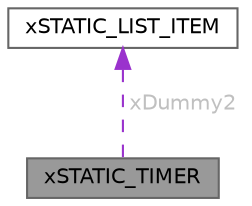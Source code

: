 digraph "xSTATIC_TIMER"
{
 // LATEX_PDF_SIZE
  bgcolor="transparent";
  edge [fontname=Helvetica,fontsize=10,labelfontname=Helvetica,labelfontsize=10];
  node [fontname=Helvetica,fontsize=10,shape=box,height=0.2,width=0.4];
  Node1 [id="Node000001",label="xSTATIC_TIMER",height=0.2,width=0.4,color="gray40", fillcolor="grey60", style="filled", fontcolor="black",tooltip=" "];
  Node2 -> Node1 [id="edge1_Node000001_Node000002",dir="back",color="darkorchid3",style="dashed",tooltip=" ",label=<<TABLE CELLBORDER="0" BORDER="0"><TR><TD VALIGN="top" ALIGN="LEFT" CELLPADDING="1" CELLSPACING="0">xDummy2</TD></TR>
</TABLE>> ,fontcolor="grey" ];
  Node2 [id="Node000002",label="xSTATIC_LIST_ITEM",height=0.2,width=0.4,color="gray40", fillcolor="white", style="filled",URL="$structx_s_t_a_t_i_c___l_i_s_t___i_t_e_m.html",tooltip=" "];
}
